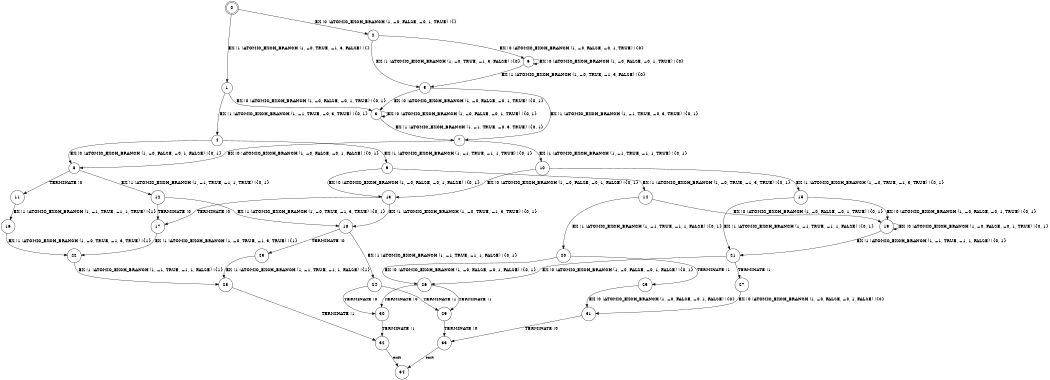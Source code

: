 digraph BCG {
size = "7, 10.5";
center = TRUE;
node [shape = circle];
0 [peripheries = 2];
0 -> 1 [label = "EX !1 !ATOMIC_EXCH_BRANCH (1, +0, TRUE, +1, 3, FALSE) !{}"];
0 -> 2 [label = "EX !0 !ATOMIC_EXCH_BRANCH (1, +0, FALSE, +0, 1, TRUE) !{}"];
1 -> 3 [label = "EX !0 !ATOMIC_EXCH_BRANCH (1, +0, FALSE, +0, 1, TRUE) !{0, 1}"];
1 -> 4 [label = "EX !1 !ATOMIC_EXCH_BRANCH (1, +1, TRUE, +0, 3, TRUE) !{0, 1}"];
2 -> 5 [label = "EX !1 !ATOMIC_EXCH_BRANCH (1, +0, TRUE, +1, 3, FALSE) !{0}"];
2 -> 6 [label = "EX !0 !ATOMIC_EXCH_BRANCH (1, +0, FALSE, +0, 1, TRUE) !{0}"];
3 -> 7 [label = "EX !1 !ATOMIC_EXCH_BRANCH (1, +1, TRUE, +0, 3, TRUE) !{0, 1}"];
3 -> 3 [label = "EX !0 !ATOMIC_EXCH_BRANCH (1, +0, FALSE, +0, 1, TRUE) !{0, 1}"];
4 -> 8 [label = "EX !0 !ATOMIC_EXCH_BRANCH (1, +0, FALSE, +0, 1, FALSE) !{0, 1}"];
4 -> 9 [label = "EX !1 !ATOMIC_EXCH_BRANCH (1, +1, TRUE, +1, 1, TRUE) !{0, 1}"];
5 -> 7 [label = "EX !1 !ATOMIC_EXCH_BRANCH (1, +1, TRUE, +0, 3, TRUE) !{0, 1}"];
5 -> 3 [label = "EX !0 !ATOMIC_EXCH_BRANCH (1, +0, FALSE, +0, 1, TRUE) !{0, 1}"];
6 -> 5 [label = "EX !1 !ATOMIC_EXCH_BRANCH (1, +0, TRUE, +1, 3, FALSE) !{0}"];
6 -> 6 [label = "EX !0 !ATOMIC_EXCH_BRANCH (1, +0, FALSE, +0, 1, TRUE) !{0}"];
7 -> 10 [label = "EX !1 !ATOMIC_EXCH_BRANCH (1, +1, TRUE, +1, 1, TRUE) !{0, 1}"];
7 -> 8 [label = "EX !0 !ATOMIC_EXCH_BRANCH (1, +0, FALSE, +0, 1, FALSE) !{0, 1}"];
8 -> 11 [label = "TERMINATE !0"];
8 -> 12 [label = "EX !1 !ATOMIC_EXCH_BRANCH (1, +1, TRUE, +1, 1, TRUE) !{0, 1}"];
9 -> 13 [label = "EX !0 !ATOMIC_EXCH_BRANCH (1, +0, FALSE, +0, 1, FALSE) !{0, 1}"];
9 -> 14 [label = "EX !1 !ATOMIC_EXCH_BRANCH (1, +0, TRUE, +1, 3, TRUE) !{0, 1}"];
10 -> 15 [label = "EX !1 !ATOMIC_EXCH_BRANCH (1, +0, TRUE, +1, 3, TRUE) !{0, 1}"];
10 -> 13 [label = "EX !0 !ATOMIC_EXCH_BRANCH (1, +0, FALSE, +0, 1, FALSE) !{0, 1}"];
11 -> 16 [label = "EX !1 !ATOMIC_EXCH_BRANCH (1, +1, TRUE, +1, 1, TRUE) !{1}"];
12 -> 17 [label = "TERMINATE !0"];
12 -> 18 [label = "EX !1 !ATOMIC_EXCH_BRANCH (1, +0, TRUE, +1, 3, TRUE) !{0, 1}"];
13 -> 17 [label = "TERMINATE !0"];
13 -> 18 [label = "EX !1 !ATOMIC_EXCH_BRANCH (1, +0, TRUE, +1, 3, TRUE) !{0, 1}"];
14 -> 19 [label = "EX !0 !ATOMIC_EXCH_BRANCH (1, +0, FALSE, +0, 1, TRUE) !{0, 1}"];
14 -> 20 [label = "EX !1 !ATOMIC_EXCH_BRANCH (1, +1, TRUE, +1, 1, FALSE) !{0, 1}"];
15 -> 21 [label = "EX !1 !ATOMIC_EXCH_BRANCH (1, +1, TRUE, +1, 1, FALSE) !{0, 1}"];
15 -> 19 [label = "EX !0 !ATOMIC_EXCH_BRANCH (1, +0, FALSE, +0, 1, TRUE) !{0, 1}"];
16 -> 22 [label = "EX !1 !ATOMIC_EXCH_BRANCH (1, +0, TRUE, +1, 3, TRUE) !{1}"];
17 -> 22 [label = "EX !1 !ATOMIC_EXCH_BRANCH (1, +0, TRUE, +1, 3, TRUE) !{1}"];
18 -> 23 [label = "TERMINATE !0"];
18 -> 24 [label = "EX !1 !ATOMIC_EXCH_BRANCH (1, +1, TRUE, +1, 1, FALSE) !{0, 1}"];
19 -> 21 [label = "EX !1 !ATOMIC_EXCH_BRANCH (1, +1, TRUE, +1, 1, FALSE) !{0, 1}"];
19 -> 19 [label = "EX !0 !ATOMIC_EXCH_BRANCH (1, +0, FALSE, +0, 1, TRUE) !{0, 1}"];
20 -> 25 [label = "TERMINATE !1"];
20 -> 26 [label = "EX !0 !ATOMIC_EXCH_BRANCH (1, +0, FALSE, +0, 1, FALSE) !{0, 1}"];
21 -> 27 [label = "TERMINATE !1"];
21 -> 26 [label = "EX !0 !ATOMIC_EXCH_BRANCH (1, +0, FALSE, +0, 1, FALSE) !{0, 1}"];
22 -> 28 [label = "EX !1 !ATOMIC_EXCH_BRANCH (1, +1, TRUE, +1, 1, FALSE) !{1}"];
23 -> 28 [label = "EX !1 !ATOMIC_EXCH_BRANCH (1, +1, TRUE, +1, 1, FALSE) !{1}"];
24 -> 29 [label = "TERMINATE !1"];
24 -> 30 [label = "TERMINATE !0"];
25 -> 31 [label = "EX !0 !ATOMIC_EXCH_BRANCH (1, +0, FALSE, +0, 1, FALSE) !{0}"];
26 -> 29 [label = "TERMINATE !1"];
26 -> 30 [label = "TERMINATE !0"];
27 -> 31 [label = "EX !0 !ATOMIC_EXCH_BRANCH (1, +0, FALSE, +0, 1, FALSE) !{0}"];
28 -> 32 [label = "TERMINATE !1"];
29 -> 33 [label = "TERMINATE !0"];
30 -> 32 [label = "TERMINATE !1"];
31 -> 33 [label = "TERMINATE !0"];
32 -> 34 [label = "exit"];
33 -> 34 [label = "exit"];
}
